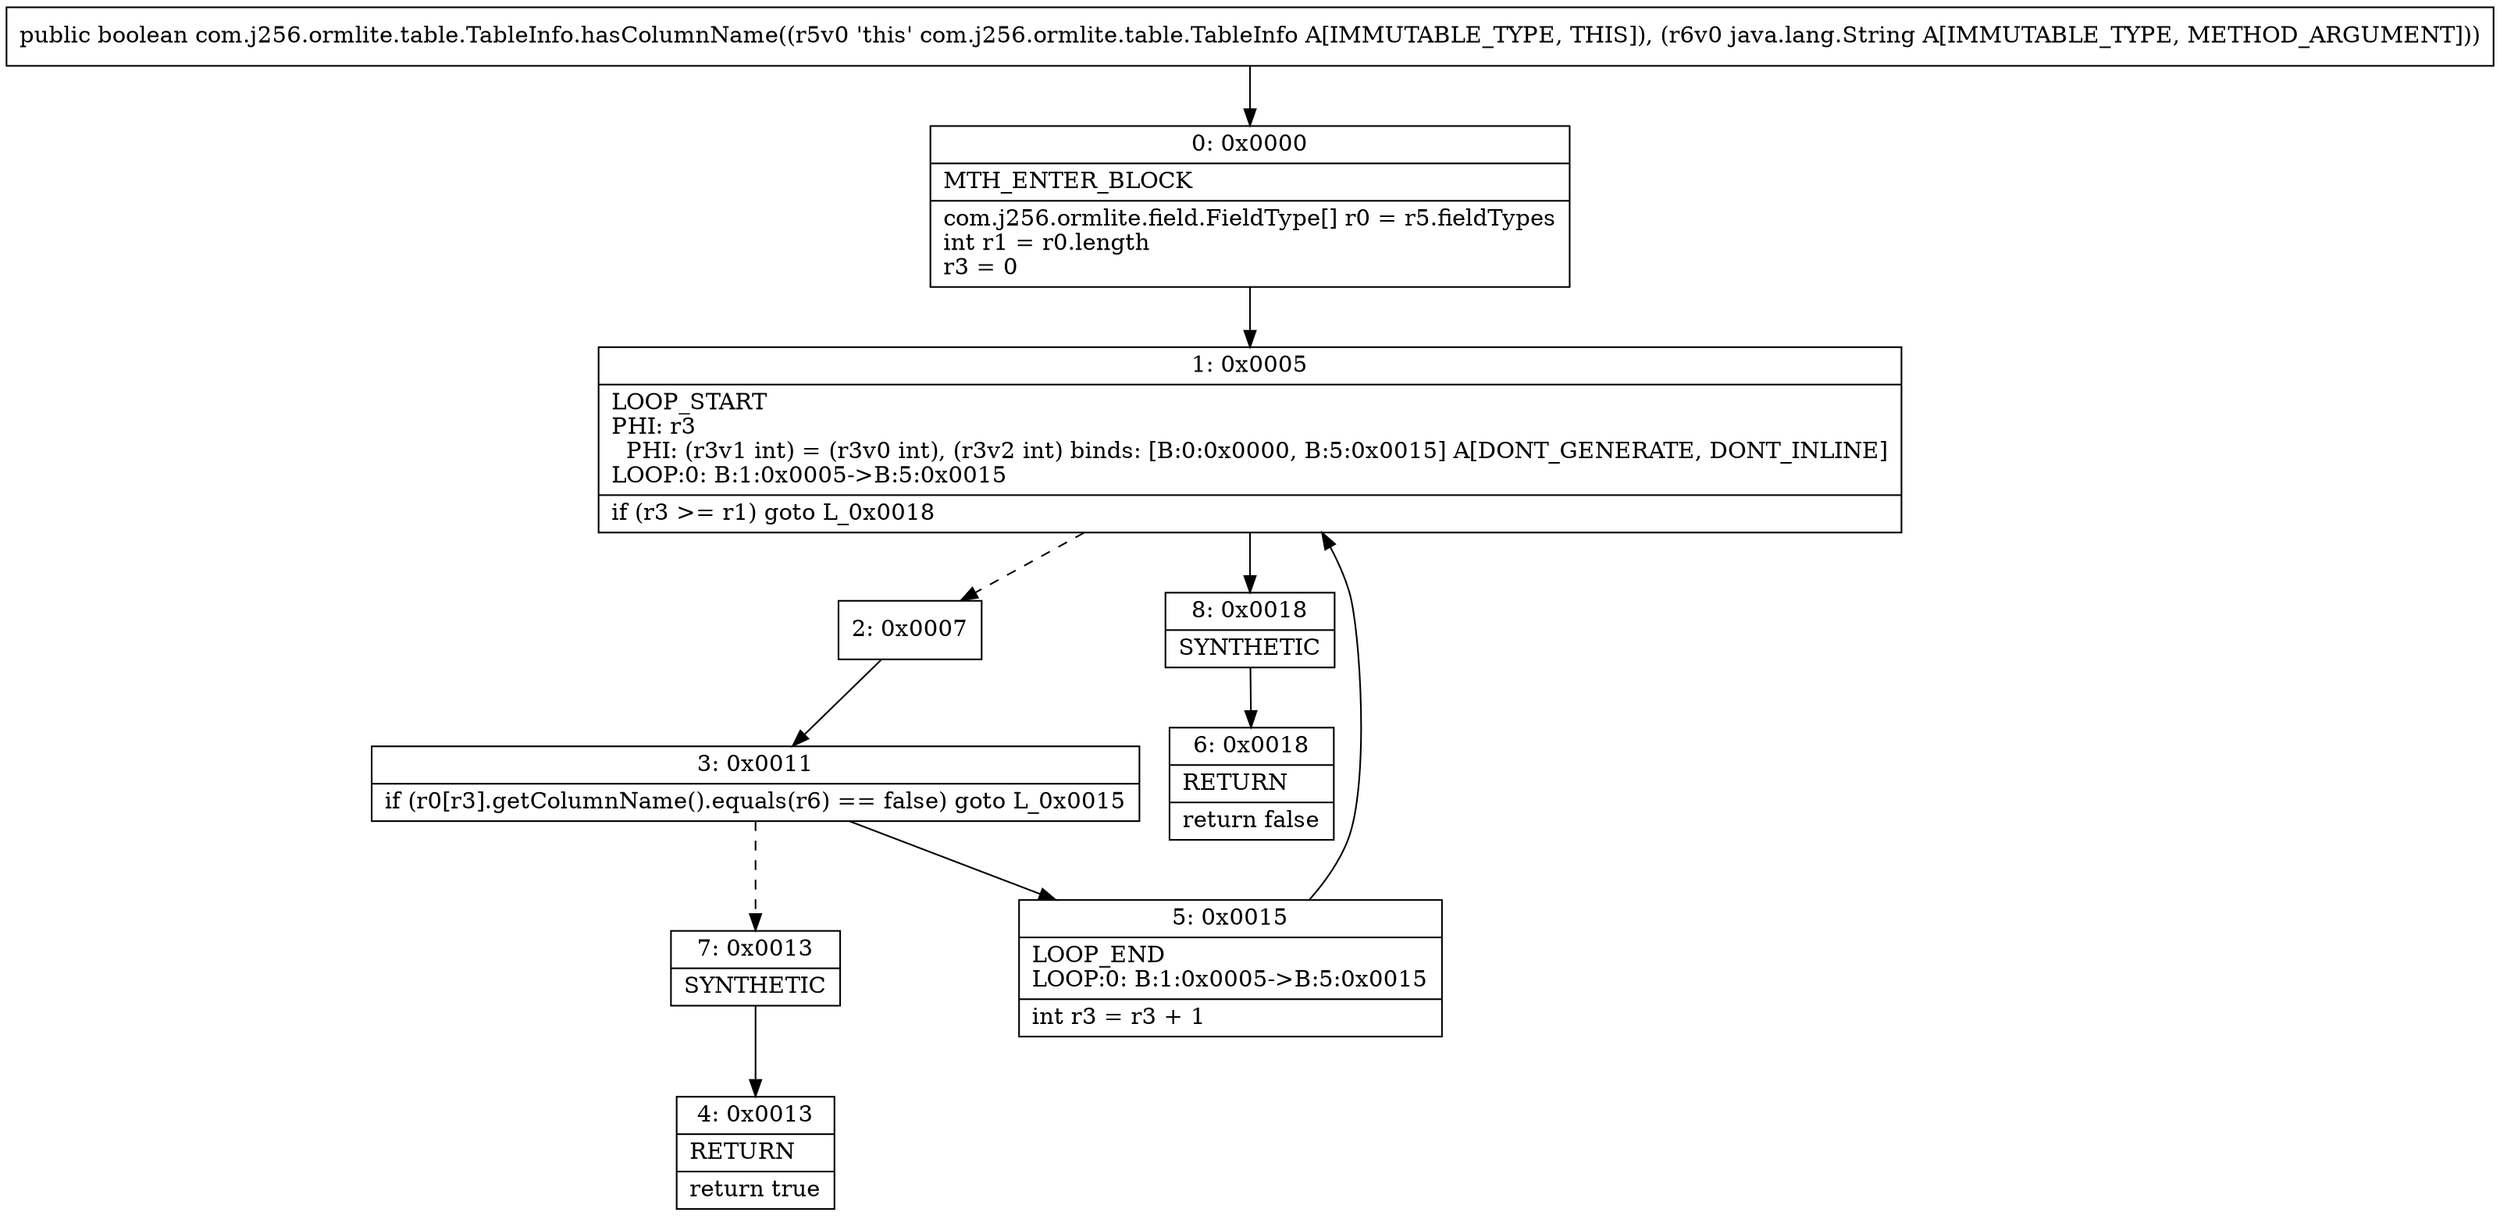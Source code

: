 digraph "CFG forcom.j256.ormlite.table.TableInfo.hasColumnName(Ljava\/lang\/String;)Z" {
Node_0 [shape=record,label="{0\:\ 0x0000|MTH_ENTER_BLOCK\l|com.j256.ormlite.field.FieldType[] r0 = r5.fieldTypes\lint r1 = r0.length\lr3 = 0\l}"];
Node_1 [shape=record,label="{1\:\ 0x0005|LOOP_START\lPHI: r3 \l  PHI: (r3v1 int) = (r3v0 int), (r3v2 int) binds: [B:0:0x0000, B:5:0x0015] A[DONT_GENERATE, DONT_INLINE]\lLOOP:0: B:1:0x0005\-\>B:5:0x0015\l|if (r3 \>= r1) goto L_0x0018\l}"];
Node_2 [shape=record,label="{2\:\ 0x0007}"];
Node_3 [shape=record,label="{3\:\ 0x0011|if (r0[r3].getColumnName().equals(r6) == false) goto L_0x0015\l}"];
Node_4 [shape=record,label="{4\:\ 0x0013|RETURN\l|return true\l}"];
Node_5 [shape=record,label="{5\:\ 0x0015|LOOP_END\lLOOP:0: B:1:0x0005\-\>B:5:0x0015\l|int r3 = r3 + 1\l}"];
Node_6 [shape=record,label="{6\:\ 0x0018|RETURN\l|return false\l}"];
Node_7 [shape=record,label="{7\:\ 0x0013|SYNTHETIC\l}"];
Node_8 [shape=record,label="{8\:\ 0x0018|SYNTHETIC\l}"];
MethodNode[shape=record,label="{public boolean com.j256.ormlite.table.TableInfo.hasColumnName((r5v0 'this' com.j256.ormlite.table.TableInfo A[IMMUTABLE_TYPE, THIS]), (r6v0 java.lang.String A[IMMUTABLE_TYPE, METHOD_ARGUMENT])) }"];
MethodNode -> Node_0;
Node_0 -> Node_1;
Node_1 -> Node_2[style=dashed];
Node_1 -> Node_8;
Node_2 -> Node_3;
Node_3 -> Node_5;
Node_3 -> Node_7[style=dashed];
Node_5 -> Node_1;
Node_7 -> Node_4;
Node_8 -> Node_6;
}

